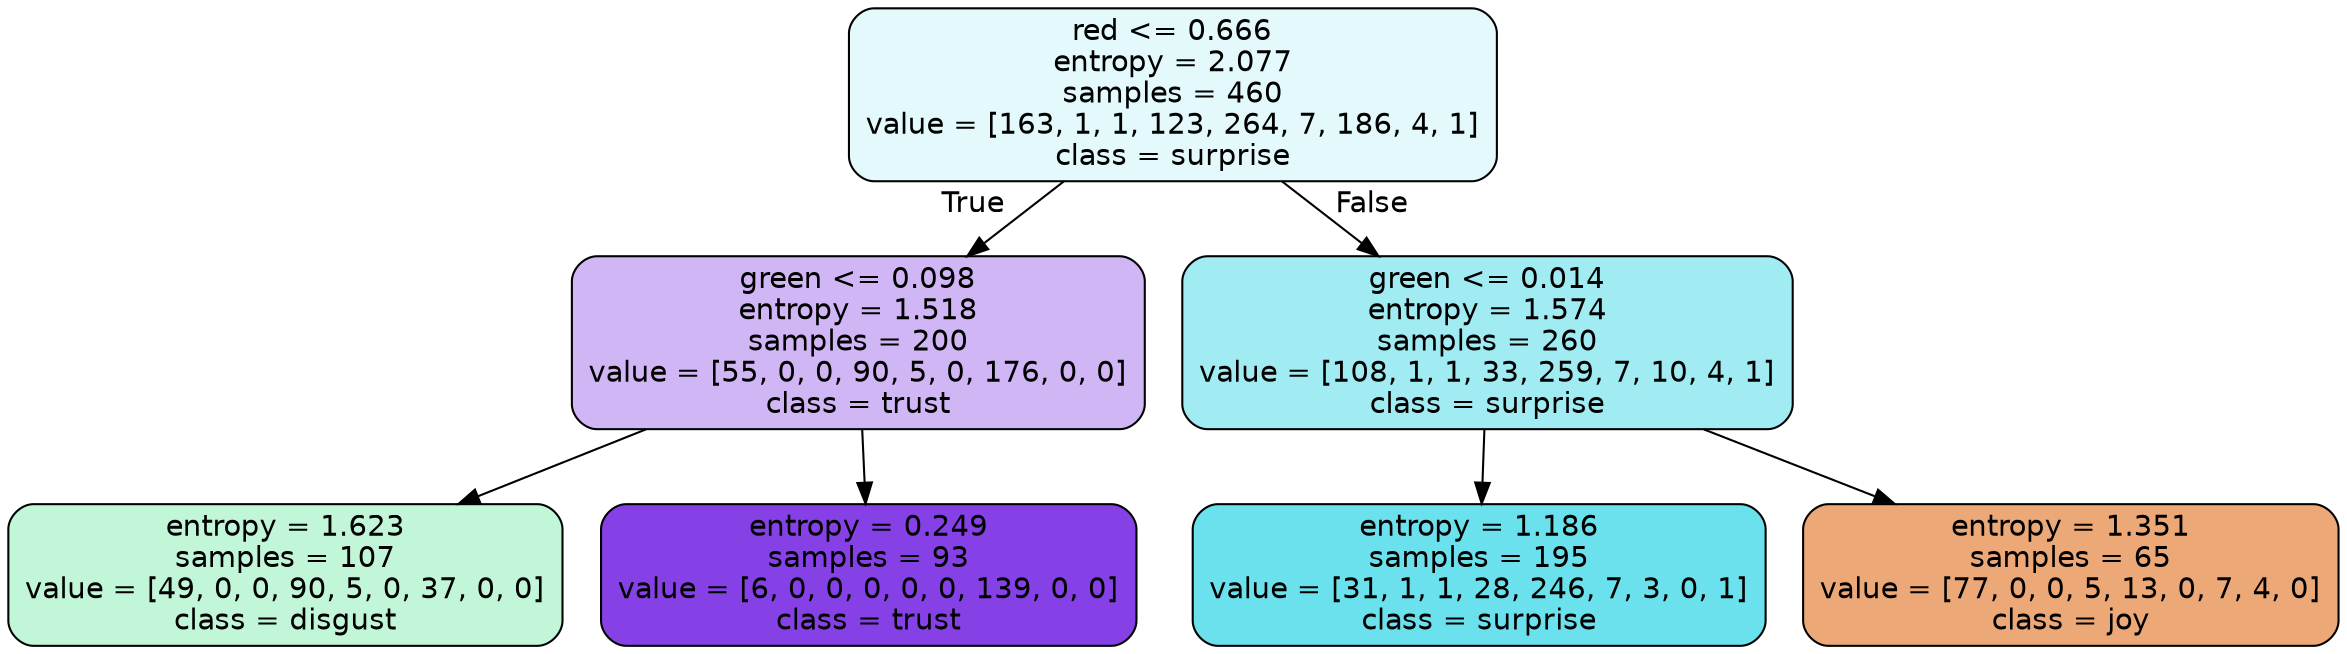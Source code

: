 digraph Tree {
node [shape=box, style="filled, rounded", color="black", fontname=helvetica] ;
edge [fontname=helvetica] ;
0 [label="red <= 0.666\nentropy = 2.077\nsamples = 460\nvalue = [163, 1, 1, 123, 264, 7, 186, 4, 1]\nclass = surprise", fillcolor="#39d7e523"] ;
1 [label="green <= 0.098\nentropy = 1.518\nsamples = 200\nvalue = [55, 0, 0, 90, 5, 0, 176, 0, 0]\nclass = trust", fillcolor="#8139e55d"] ;
0 -> 1 [labeldistance=2.5, labelangle=45, headlabel="True"] ;
2 [label="entropy = 1.623\nsamples = 107\nvalue = [49, 0, 0, 90, 5, 0, 37, 0, 0]\nclass = disgust", fillcolor="#39e5814f"] ;
1 -> 2 ;
3 [label="entropy = 0.249\nsamples = 93\nvalue = [6, 0, 0, 0, 0, 0, 139, 0, 0]\nclass = trust", fillcolor="#8139e5f4"] ;
1 -> 3 ;
4 [label="green <= 0.014\nentropy = 1.574\nsamples = 260\nvalue = [108, 1, 1, 33, 259, 7, 10, 4, 1]\nclass = surprise", fillcolor="#39d7e57a"] ;
0 -> 4 [labeldistance=2.5, labelangle=-45, headlabel="False"] ;
5 [label="entropy = 1.186\nsamples = 195\nvalue = [31, 1, 1, 28, 246, 7, 3, 0, 1]\nclass = surprise", fillcolor="#39d7e5bf"] ;
4 -> 5 ;
6 [label="entropy = 1.351\nsamples = 65\nvalue = [77, 0, 0, 5, 13, 0, 7, 4, 0]\nclass = joy", fillcolor="#e58139af"] ;
4 -> 6 ;
}